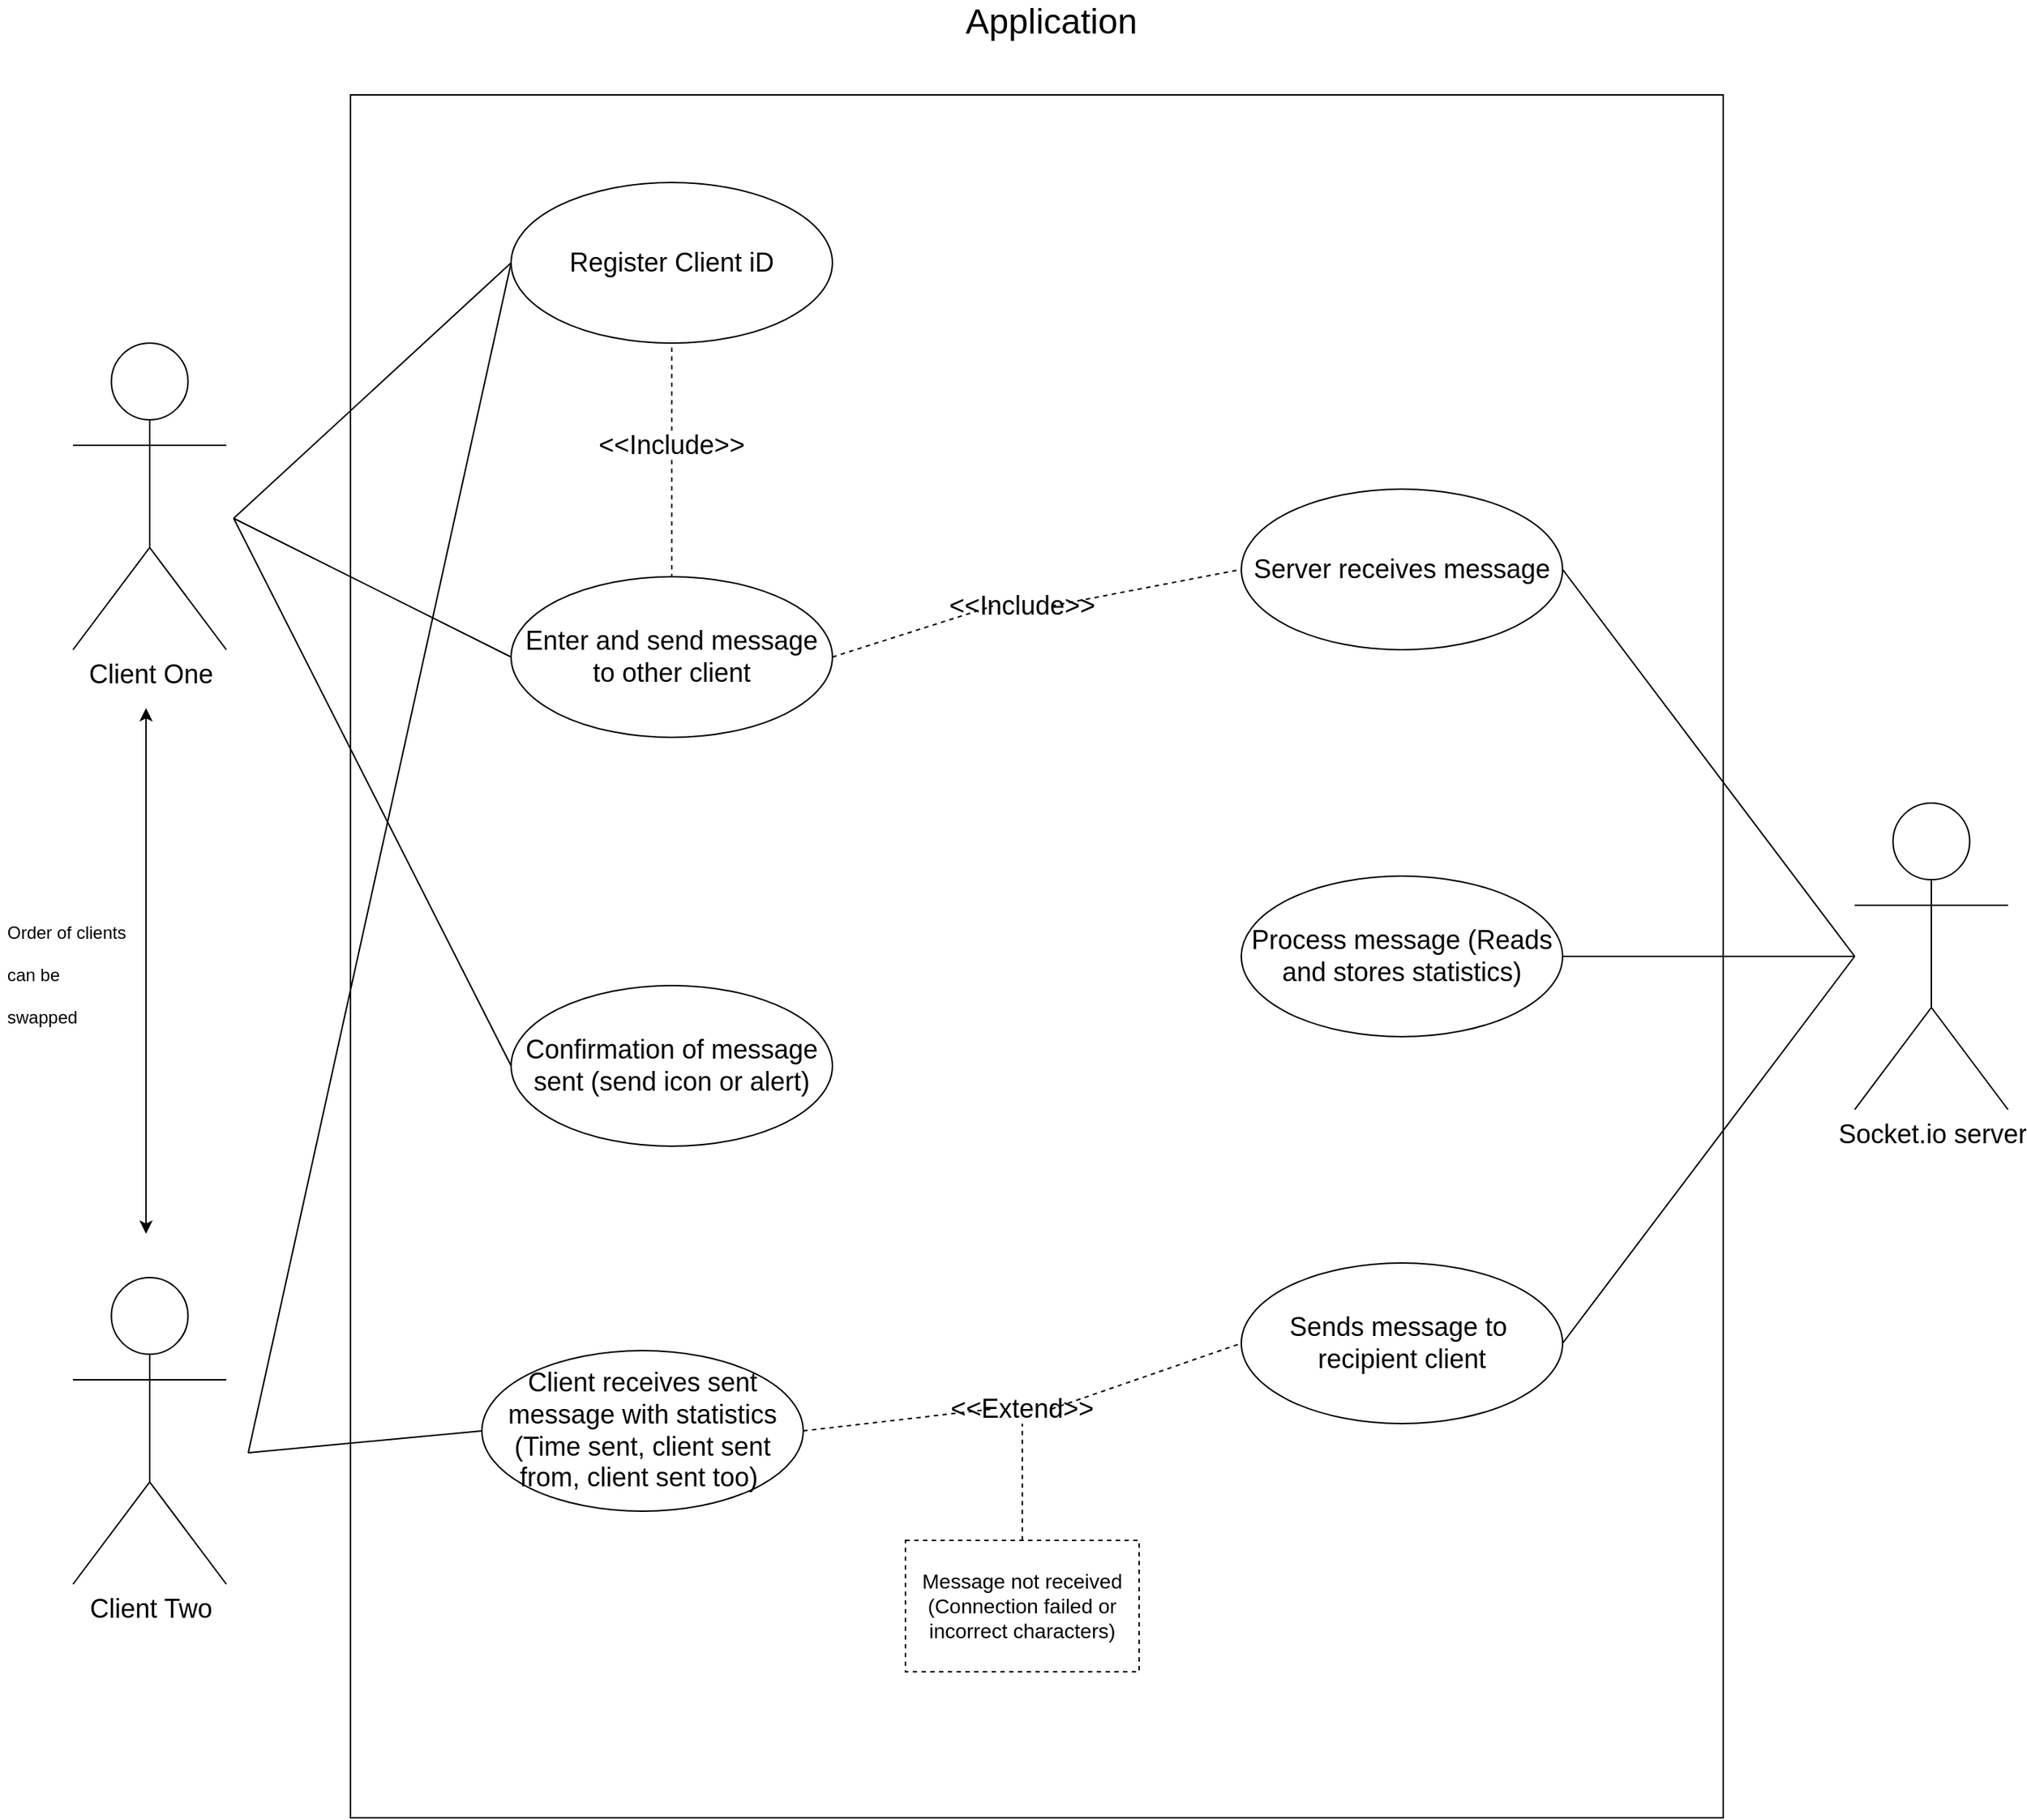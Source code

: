 <mxfile version="16.2.4" type="device"><diagram id="fZXfAaYcfuyfNjmArmqX" name="Page-1"><mxGraphModel dx="1550" dy="893" grid="1" gridSize="10" guides="1" tooltips="1" connect="1" arrows="1" fold="1" page="1" pageScale="1" pageWidth="1500" pageHeight="1500" math="0" shadow="0"><root><mxCell id="0"/><mxCell id="1" parent="0"/><mxCell id="5Kn2xabum06bPzp03Dn8-3" value="" style="rounded=0;whiteSpace=wrap;html=1;fillColor=none;" parent="1" vertex="1"><mxGeometry x="270" y="180" width="940" height="1180" as="geometry"/></mxCell><mxCell id="5Kn2xabum06bPzp03Dn8-5" value="&lt;font style=&quot;font-size: 18px&quot;&gt;Client One&lt;/font&gt;" style="shape=umlActor;verticalLabelPosition=bottom;verticalAlign=top;html=1;outlineConnect=0;" parent="1" vertex="1"><mxGeometry x="80" y="350" width="105" height="210" as="geometry"/></mxCell><mxCell id="5Kn2xabum06bPzp03Dn8-6" value="&lt;font style=&quot;font-size: 18px&quot;&gt;Client Two&lt;/font&gt;" style="shape=umlActor;verticalLabelPosition=bottom;verticalAlign=top;html=1;outlineConnect=0;" parent="1" vertex="1"><mxGeometry x="80" y="990" width="105" height="210" as="geometry"/></mxCell><mxCell id="5Kn2xabum06bPzp03Dn8-7" value="&lt;font style=&quot;font-size: 24px&quot;&gt;Application&lt;/font&gt;" style="text;html=1;strokeColor=none;fillColor=none;align=center;verticalAlign=middle;whiteSpace=wrap;rounded=0;" parent="1" vertex="1"><mxGeometry x="730" y="120" width="40" height="20" as="geometry"/></mxCell><mxCell id="5Kn2xabum06bPzp03Dn8-8" value="&lt;span style=&quot;font-size: 18px&quot;&gt;Socket.io server&lt;/span&gt;" style="shape=umlActor;verticalLabelPosition=bottom;verticalAlign=top;html=1;outlineConnect=0;" parent="1" vertex="1"><mxGeometry x="1300" y="665" width="105" height="210" as="geometry"/></mxCell><mxCell id="5Kn2xabum06bPzp03Dn8-9" value="&lt;span style=&quot;font-size: 18px&quot;&gt;Register Client iD&lt;/span&gt;" style="ellipse;whiteSpace=wrap;html=1;fillColor=none;" parent="1" vertex="1"><mxGeometry x="380" y="240" width="220" height="110" as="geometry"/></mxCell><mxCell id="5Kn2xabum06bPzp03Dn8-11" value="" style="endArrow=none;html=1;entryX=0;entryY=0.5;entryDx=0;entryDy=0;" parent="1" target="5Kn2xabum06bPzp03Dn8-9" edge="1"><mxGeometry width="50" height="50" relative="1" as="geometry"><mxPoint x="190" y="470" as="sourcePoint"/><mxPoint x="440" y="790" as="targetPoint"/></mxGeometry></mxCell><mxCell id="5Kn2xabum06bPzp03Dn8-12" value="" style="endArrow=none;html=1;entryX=0;entryY=0.5;entryDx=0;entryDy=0;" parent="1" target="5Kn2xabum06bPzp03Dn8-9" edge="1"><mxGeometry width="50" height="50" relative="1" as="geometry"><mxPoint x="200" y="1110" as="sourcePoint"/><mxPoint x="360" y="340" as="targetPoint"/></mxGeometry></mxCell><mxCell id="5Kn2xabum06bPzp03Dn8-13" style="edgeStyle=orthogonalEdgeStyle;rounded=0;orthogonalLoop=1;jettySize=auto;html=1;exitX=0.5;exitY=1;exitDx=0;exitDy=0;" parent="1" source="5Kn2xabum06bPzp03Dn8-9" target="5Kn2xabum06bPzp03Dn8-9" edge="1"><mxGeometry relative="1" as="geometry"/></mxCell><mxCell id="5Kn2xabum06bPzp03Dn8-15" value="&lt;span style=&quot;font-size: 18px&quot;&gt;Enter and send message to other client&lt;/span&gt;" style="ellipse;whiteSpace=wrap;html=1;fillColor=none;" parent="1" vertex="1"><mxGeometry x="380" y="510" width="220" height="110" as="geometry"/></mxCell><mxCell id="5Kn2xabum06bPzp03Dn8-16" value="" style="endArrow=none;html=1;entryX=0;entryY=0.5;entryDx=0;entryDy=0;" parent="1" target="5Kn2xabum06bPzp03Dn8-15" edge="1"><mxGeometry width="50" height="50" relative="1" as="geometry"><mxPoint x="190" y="470" as="sourcePoint"/><mxPoint x="370.0" y="345" as="targetPoint"/></mxGeometry></mxCell><mxCell id="5Kn2xabum06bPzp03Dn8-19" value="&lt;span style=&quot;font-size: 18px&quot;&gt;Server receives message&lt;/span&gt;" style="ellipse;whiteSpace=wrap;html=1;fillColor=none;" parent="1" vertex="1"><mxGeometry x="880" y="450" width="220" height="110" as="geometry"/></mxCell><mxCell id="5Kn2xabum06bPzp03Dn8-20" value="" style="endArrow=none;dashed=1;html=1;exitX=1;exitY=0.5;exitDx=0;exitDy=0;entryX=0;entryY=0.5;entryDx=0;entryDy=0;" parent="1" source="5Kn2xabum06bPzp03Dn8-33" target="5Kn2xabum06bPzp03Dn8-19" edge="1"><mxGeometry width="50" height="50" relative="1" as="geometry"><mxPoint x="700" y="760" as="sourcePoint"/><mxPoint x="750" y="710" as="targetPoint"/></mxGeometry></mxCell><mxCell id="5Kn2xabum06bPzp03Dn8-21" value="" style="endArrow=none;html=1;exitX=1;exitY=0.5;exitDx=0;exitDy=0;" parent="1" source="5Kn2xabum06bPzp03Dn8-19" edge="1"><mxGeometry width="50" height="50" relative="1" as="geometry"><mxPoint x="1040" y="920" as="sourcePoint"/><mxPoint x="1300" y="770" as="targetPoint"/></mxGeometry></mxCell><mxCell id="5Kn2xabum06bPzp03Dn8-22" value="&lt;span style=&quot;font-size: 18px&quot;&gt;Process message (Reads and stores statistics)&lt;/span&gt;" style="ellipse;whiteSpace=wrap;html=1;fillColor=none;" parent="1" vertex="1"><mxGeometry x="880" y="715" width="220" height="110" as="geometry"/></mxCell><mxCell id="5Kn2xabum06bPzp03Dn8-23" value="" style="endArrow=none;html=1;exitX=1;exitY=0.5;exitDx=0;exitDy=0;" parent="1" source="5Kn2xabum06bPzp03Dn8-22" edge="1"><mxGeometry width="50" height="50" relative="1" as="geometry"><mxPoint x="1110" y="695" as="sourcePoint"/><mxPoint x="1300" y="770" as="targetPoint"/></mxGeometry></mxCell><mxCell id="5Kn2xabum06bPzp03Dn8-24" value="&lt;span style=&quot;font-size: 18px&quot;&gt;Sends message to&amp;nbsp; recipient&amp;nbsp;client&lt;/span&gt;" style="ellipse;whiteSpace=wrap;html=1;fillColor=none;" parent="1" vertex="1"><mxGeometry x="880" y="980" width="220" height="110" as="geometry"/></mxCell><mxCell id="5Kn2xabum06bPzp03Dn8-25" style="edgeStyle=orthogonalEdgeStyle;rounded=0;orthogonalLoop=1;jettySize=auto;html=1;exitX=0.5;exitY=1;exitDx=0;exitDy=0;" parent="1" source="5Kn2xabum06bPzp03Dn8-24" target="5Kn2xabum06bPzp03Dn8-24" edge="1"><mxGeometry relative="1" as="geometry"/></mxCell><mxCell id="5Kn2xabum06bPzp03Dn8-26" value="" style="endArrow=none;html=1;exitX=1;exitY=0.5;exitDx=0;exitDy=0;" parent="1" source="5Kn2xabum06bPzp03Dn8-24" edge="1"><mxGeometry width="50" height="50" relative="1" as="geometry"><mxPoint x="1110" y="780" as="sourcePoint"/><mxPoint x="1300" y="770" as="targetPoint"/></mxGeometry></mxCell><mxCell id="5Kn2xabum06bPzp03Dn8-27" value="&lt;span style=&quot;font-size: 18px&quot;&gt;Client receives sent message with statistics (Time sent, client sent from, client sent too)&amp;nbsp;&lt;/span&gt;" style="ellipse;whiteSpace=wrap;html=1;fillColor=none;" parent="1" vertex="1"><mxGeometry x="360" y="1040" width="220" height="110" as="geometry"/></mxCell><mxCell id="5Kn2xabum06bPzp03Dn8-28" value="" style="endArrow=none;dashed=1;html=1;exitX=1;exitY=0.5;exitDx=0;exitDy=0;entryX=0;entryY=0.5;entryDx=0;entryDy=0;" parent="1" source="5Kn2xabum06bPzp03Dn8-36" target="5Kn2xabum06bPzp03Dn8-24" edge="1"><mxGeometry width="50" height="50" relative="1" as="geometry"><mxPoint x="600" y="705" as="sourcePoint"/><mxPoint x="890" y="605" as="targetPoint"/></mxGeometry></mxCell><mxCell id="5Kn2xabum06bPzp03Dn8-29" value="" style="endArrow=none;html=1;entryX=0;entryY=0.5;entryDx=0;entryDy=0;" parent="1" target="5Kn2xabum06bPzp03Dn8-27" edge="1"><mxGeometry width="50" height="50" relative="1" as="geometry"><mxPoint x="200" y="1110" as="sourcePoint"/><mxPoint x="380" y="705" as="targetPoint"/></mxGeometry></mxCell><mxCell id="5Kn2xabum06bPzp03Dn8-30" value="&lt;span style=&quot;font-size: 18px&quot;&gt;Confirmation of message sent (send icon or alert)&lt;/span&gt;" style="ellipse;whiteSpace=wrap;html=1;fillColor=none;" parent="1" vertex="1"><mxGeometry x="380" y="790" width="220" height="110" as="geometry"/></mxCell><mxCell id="5Kn2xabum06bPzp03Dn8-31" value="" style="endArrow=none;html=1;entryX=0;entryY=0.5;entryDx=0;entryDy=0;" parent="1" target="5Kn2xabum06bPzp03Dn8-30" edge="1"><mxGeometry width="50" height="50" relative="1" as="geometry"><mxPoint x="190" y="470" as="sourcePoint"/><mxPoint x="640" y="785" as="targetPoint"/></mxGeometry></mxCell><mxCell id="5Kn2xabum06bPzp03Dn8-36" value="&lt;font style=&quot;font-size: 18px&quot;&gt;&amp;lt;&amp;lt;Extend&amp;gt;&amp;gt;&lt;/font&gt;" style="text;html=1;strokeColor=none;fillColor=none;align=center;verticalAlign=middle;whiteSpace=wrap;rounded=0;" parent="1" vertex="1"><mxGeometry x="710" y="1070" width="40" height="20" as="geometry"/></mxCell><mxCell id="5Kn2xabum06bPzp03Dn8-37" value="" style="endArrow=none;dashed=1;html=1;exitX=1;exitY=0.5;exitDx=0;exitDy=0;entryX=0;entryY=0.5;entryDx=0;entryDy=0;" parent="1" source="5Kn2xabum06bPzp03Dn8-27" target="5Kn2xabum06bPzp03Dn8-36" edge="1"><mxGeometry width="50" height="50" relative="1" as="geometry"><mxPoint x="580" y="1085" as="sourcePoint"/><mxPoint x="880" y="945" as="targetPoint"/></mxGeometry></mxCell><mxCell id="5Kn2xabum06bPzp03Dn8-33" value="&lt;font style=&quot;font-size: 18px&quot;&gt;&amp;lt;&amp;lt;Include&amp;gt;&amp;gt;&lt;/font&gt;" style="text;html=1;strokeColor=none;fillColor=none;align=center;verticalAlign=middle;whiteSpace=wrap;rounded=0;" parent="1" vertex="1"><mxGeometry x="710" y="520" width="40" height="20" as="geometry"/></mxCell><mxCell id="5Kn2xabum06bPzp03Dn8-38" value="" style="endArrow=none;dashed=1;html=1;exitX=1;exitY=0.5;exitDx=0;exitDy=0;entryX=0;entryY=0.5;entryDx=0;entryDy=0;" parent="1" source="5Kn2xabum06bPzp03Dn8-15" target="5Kn2xabum06bPzp03Dn8-33" edge="1"><mxGeometry width="50" height="50" relative="1" as="geometry"><mxPoint x="580" y="675" as="sourcePoint"/><mxPoint x="880" y="595" as="targetPoint"/></mxGeometry></mxCell><mxCell id="5Kn2xabum06bPzp03Dn8-39" value="" style="endArrow=none;dashed=1;html=1;entryX=0.5;entryY=1;entryDx=0;entryDy=0;exitX=0.5;exitY=0;exitDx=0;exitDy=0;" parent="1" source="5Kn2xabum06bPzp03Dn8-44" target="5Kn2xabum06bPzp03Dn8-36" edge="1"><mxGeometry width="50" height="50" relative="1" as="geometry"><mxPoint x="730" y="1080" as="sourcePoint"/><mxPoint x="690" y="1090" as="targetPoint"/></mxGeometry></mxCell><mxCell id="5Kn2xabum06bPzp03Dn8-41" value="" style="endArrow=classic;startArrow=classic;html=1;" parent="1" edge="1"><mxGeometry width="50" height="50" relative="1" as="geometry"><mxPoint x="130" y="960" as="sourcePoint"/><mxPoint x="130" y="600" as="targetPoint"/></mxGeometry></mxCell><mxCell id="5Kn2xabum06bPzp03Dn8-43" value="&lt;h1&gt;&lt;span style=&quot;font-size: 12px ; font-weight: 400&quot;&gt;Order of clients can be swapped&lt;/span&gt;&lt;/h1&gt;" style="text;html=1;strokeColor=none;fillColor=none;spacing=5;spacingTop=-20;whiteSpace=wrap;overflow=hidden;rounded=0;dashed=1;" parent="1" vertex="1"><mxGeometry x="30" y="730" width="90" height="90" as="geometry"/></mxCell><mxCell id="5Kn2xabum06bPzp03Dn8-44" value="&lt;font style=&quot;font-size: 14px&quot;&gt;Message not received (Connection failed or incorrect characters)&lt;/font&gt;" style="rounded=0;whiteSpace=wrap;html=1;fillColor=none;border 1px dotted black;dashed=1;" parent="1" vertex="1"><mxGeometry x="650" y="1170" width="160" height="90" as="geometry"/></mxCell><mxCell id="5Kn2xabum06bPzp03Dn8-45" value="" style="endArrow=none;dashed=1;html=1;exitX=0.5;exitY=1;exitDx=0;exitDy=0;entryX=0.5;entryY=0;entryDx=0;entryDy=0;" parent="1" source="5Kn2xabum06bPzp03Dn8-46" target="5Kn2xabum06bPzp03Dn8-15" edge="1"><mxGeometry width="50" height="50" relative="1" as="geometry"><mxPoint x="490" y="660" as="sourcePoint"/><mxPoint x="670" y="405" as="targetPoint"/></mxGeometry></mxCell><mxCell id="5Kn2xabum06bPzp03Dn8-46" value="&lt;font style=&quot;font-size: 18px&quot;&gt;&amp;lt;&amp;lt;Include&amp;gt;&amp;gt;&lt;/font&gt;" style="text;html=1;strokeColor=none;fillColor=none;align=center;verticalAlign=middle;whiteSpace=wrap;rounded=0;" parent="1" vertex="1"><mxGeometry x="470" y="410" width="40" height="20" as="geometry"/></mxCell><mxCell id="5Kn2xabum06bPzp03Dn8-47" value="" style="endArrow=none;dashed=1;html=1;exitX=0.5;exitY=0;exitDx=0;exitDy=0;entryX=0.5;entryY=1;entryDx=0;entryDy=0;" parent="1" source="5Kn2xabum06bPzp03Dn8-46" target="5Kn2xabum06bPzp03Dn8-9" edge="1"><mxGeometry width="50" height="50" relative="1" as="geometry"><mxPoint x="440" y="480" as="sourcePoint"/><mxPoint x="250" y="320" as="targetPoint"/></mxGeometry></mxCell></root></mxGraphModel></diagram></mxfile>